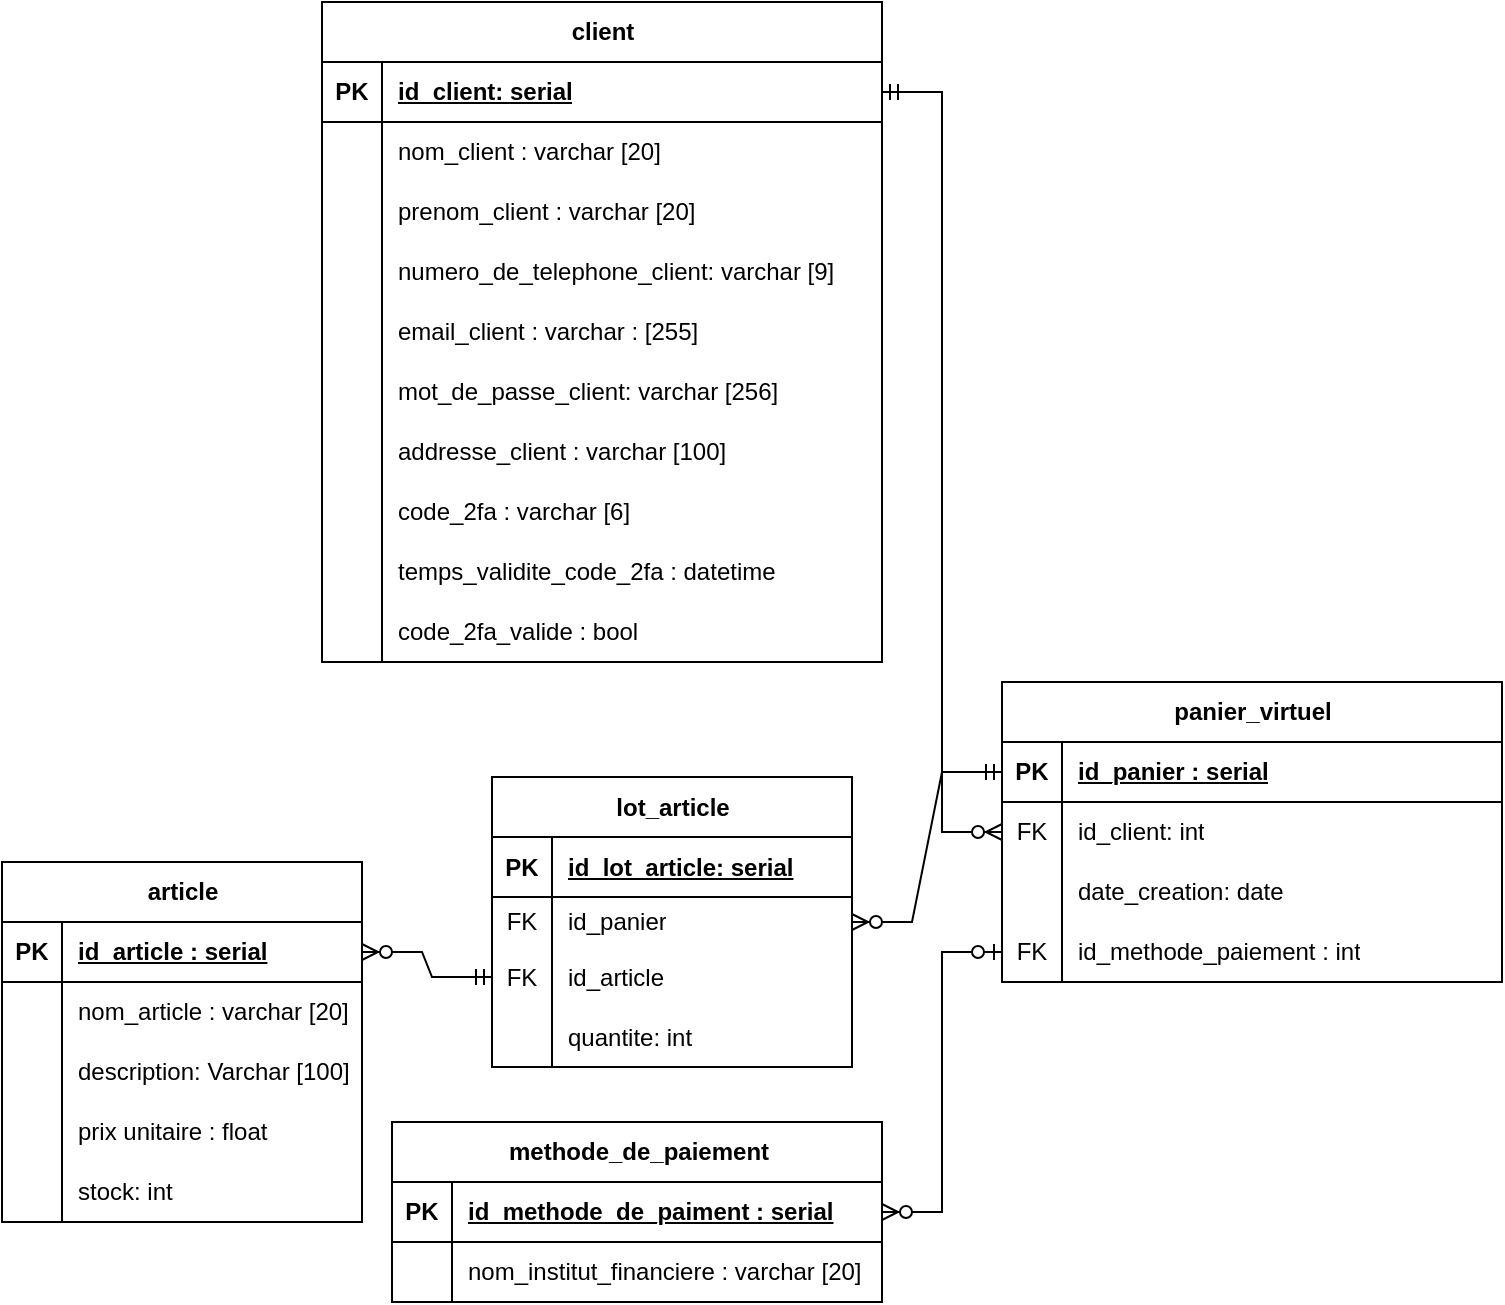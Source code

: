 <mxfile version="28.2.0">
  <diagram name="Page-1" id="I8Mj5vgot78SmUXrr3s4">
    <mxGraphModel dx="1418" dy="786" grid="1" gridSize="10" guides="1" tooltips="1" connect="1" arrows="1" fold="1" page="1" pageScale="1" pageWidth="827" pageHeight="1169" math="0" shadow="0">
      <root>
        <mxCell id="0" />
        <mxCell id="1" parent="0" />
        <mxCell id="V32-jSv06rz6AcQHik9H-1" value="client" style="shape=table;startSize=30;container=1;collapsible=1;childLayout=tableLayout;fixedRows=1;rowLines=0;fontStyle=1;align=center;resizeLast=1;html=1;" parent="1" vertex="1">
          <mxGeometry x="470" y="190" width="280" height="330" as="geometry" />
        </mxCell>
        <mxCell id="V32-jSv06rz6AcQHik9H-2" value="" style="shape=tableRow;horizontal=0;startSize=0;swimlaneHead=0;swimlaneBody=0;fillColor=none;collapsible=0;dropTarget=0;points=[[0,0.5],[1,0.5]];portConstraint=eastwest;top=0;left=0;right=0;bottom=1;" parent="V32-jSv06rz6AcQHik9H-1" vertex="1">
          <mxGeometry y="30" width="280" height="30" as="geometry" />
        </mxCell>
        <mxCell id="V32-jSv06rz6AcQHik9H-3" value="PK" style="shape=partialRectangle;connectable=0;fillColor=none;top=0;left=0;bottom=0;right=0;fontStyle=1;overflow=hidden;whiteSpace=wrap;html=1;" parent="V32-jSv06rz6AcQHik9H-2" vertex="1">
          <mxGeometry width="30" height="30" as="geometry">
            <mxRectangle width="30" height="30" as="alternateBounds" />
          </mxGeometry>
        </mxCell>
        <mxCell id="V32-jSv06rz6AcQHik9H-4" value="id_client: serial" style="shape=partialRectangle;connectable=0;fillColor=none;top=0;left=0;bottom=0;right=0;align=left;spacingLeft=6;fontStyle=5;overflow=hidden;whiteSpace=wrap;html=1;" parent="V32-jSv06rz6AcQHik9H-2" vertex="1">
          <mxGeometry x="30" width="250" height="30" as="geometry">
            <mxRectangle width="250" height="30" as="alternateBounds" />
          </mxGeometry>
        </mxCell>
        <mxCell id="V32-jSv06rz6AcQHik9H-5" value="" style="shape=tableRow;horizontal=0;startSize=0;swimlaneHead=0;swimlaneBody=0;fillColor=none;collapsible=0;dropTarget=0;points=[[0,0.5],[1,0.5]];portConstraint=eastwest;top=0;left=0;right=0;bottom=0;" parent="V32-jSv06rz6AcQHik9H-1" vertex="1">
          <mxGeometry y="60" width="280" height="30" as="geometry" />
        </mxCell>
        <mxCell id="V32-jSv06rz6AcQHik9H-6" value="" style="shape=partialRectangle;connectable=0;fillColor=none;top=0;left=0;bottom=0;right=0;editable=1;overflow=hidden;whiteSpace=wrap;html=1;" parent="V32-jSv06rz6AcQHik9H-5" vertex="1">
          <mxGeometry width="30" height="30" as="geometry">
            <mxRectangle width="30" height="30" as="alternateBounds" />
          </mxGeometry>
        </mxCell>
        <mxCell id="V32-jSv06rz6AcQHik9H-7" value="nom_client : varchar [20]" style="shape=partialRectangle;connectable=0;fillColor=none;top=0;left=0;bottom=0;right=0;align=left;spacingLeft=6;overflow=hidden;whiteSpace=wrap;html=1;" parent="V32-jSv06rz6AcQHik9H-5" vertex="1">
          <mxGeometry x="30" width="250" height="30" as="geometry">
            <mxRectangle width="250" height="30" as="alternateBounds" />
          </mxGeometry>
        </mxCell>
        <mxCell id="V32-jSv06rz6AcQHik9H-8" value="" style="shape=tableRow;horizontal=0;startSize=0;swimlaneHead=0;swimlaneBody=0;fillColor=none;collapsible=0;dropTarget=0;points=[[0,0.5],[1,0.5]];portConstraint=eastwest;top=0;left=0;right=0;bottom=0;" parent="V32-jSv06rz6AcQHik9H-1" vertex="1">
          <mxGeometry y="90" width="280" height="30" as="geometry" />
        </mxCell>
        <mxCell id="V32-jSv06rz6AcQHik9H-9" value="" style="shape=partialRectangle;connectable=0;fillColor=none;top=0;left=0;bottom=0;right=0;editable=1;overflow=hidden;whiteSpace=wrap;html=1;" parent="V32-jSv06rz6AcQHik9H-8" vertex="1">
          <mxGeometry width="30" height="30" as="geometry">
            <mxRectangle width="30" height="30" as="alternateBounds" />
          </mxGeometry>
        </mxCell>
        <mxCell id="V32-jSv06rz6AcQHik9H-10" value="prenom_client : varchar [20]" style="shape=partialRectangle;connectable=0;fillColor=none;top=0;left=0;bottom=0;right=0;align=left;spacingLeft=6;overflow=hidden;whiteSpace=wrap;html=1;" parent="V32-jSv06rz6AcQHik9H-8" vertex="1">
          <mxGeometry x="30" width="250" height="30" as="geometry">
            <mxRectangle width="250" height="30" as="alternateBounds" />
          </mxGeometry>
        </mxCell>
        <mxCell id="V32-jSv06rz6AcQHik9H-11" value="" style="shape=tableRow;horizontal=0;startSize=0;swimlaneHead=0;swimlaneBody=0;fillColor=none;collapsible=0;dropTarget=0;points=[[0,0.5],[1,0.5]];portConstraint=eastwest;top=0;left=0;right=0;bottom=0;" parent="V32-jSv06rz6AcQHik9H-1" vertex="1">
          <mxGeometry y="120" width="280" height="30" as="geometry" />
        </mxCell>
        <mxCell id="V32-jSv06rz6AcQHik9H-12" value="" style="shape=partialRectangle;connectable=0;fillColor=none;top=0;left=0;bottom=0;right=0;editable=1;overflow=hidden;whiteSpace=wrap;html=1;" parent="V32-jSv06rz6AcQHik9H-11" vertex="1">
          <mxGeometry width="30" height="30" as="geometry">
            <mxRectangle width="30" height="30" as="alternateBounds" />
          </mxGeometry>
        </mxCell>
        <mxCell id="V32-jSv06rz6AcQHik9H-13" value="numero_de_telephone_client: varchar [9]" style="shape=partialRectangle;connectable=0;fillColor=none;top=0;left=0;bottom=0;right=0;align=left;spacingLeft=6;overflow=hidden;whiteSpace=wrap;html=1;" parent="V32-jSv06rz6AcQHik9H-11" vertex="1">
          <mxGeometry x="30" width="250" height="30" as="geometry">
            <mxRectangle width="250" height="30" as="alternateBounds" />
          </mxGeometry>
        </mxCell>
        <mxCell id="V32-jSv06rz6AcQHik9H-14" style="shape=tableRow;horizontal=0;startSize=0;swimlaneHead=0;swimlaneBody=0;fillColor=none;collapsible=0;dropTarget=0;points=[[0,0.5],[1,0.5]];portConstraint=eastwest;top=0;left=0;right=0;bottom=0;" parent="V32-jSv06rz6AcQHik9H-1" vertex="1">
          <mxGeometry y="150" width="280" height="30" as="geometry" />
        </mxCell>
        <mxCell id="V32-jSv06rz6AcQHik9H-15" style="shape=partialRectangle;connectable=0;fillColor=none;top=0;left=0;bottom=0;right=0;editable=1;overflow=hidden;whiteSpace=wrap;html=1;" parent="V32-jSv06rz6AcQHik9H-14" vertex="1">
          <mxGeometry width="30" height="30" as="geometry">
            <mxRectangle width="30" height="30" as="alternateBounds" />
          </mxGeometry>
        </mxCell>
        <mxCell id="V32-jSv06rz6AcQHik9H-16" value="email_client : varchar : [255]" style="shape=partialRectangle;connectable=0;fillColor=none;top=0;left=0;bottom=0;right=0;align=left;spacingLeft=6;overflow=hidden;whiteSpace=wrap;html=1;" parent="V32-jSv06rz6AcQHik9H-14" vertex="1">
          <mxGeometry x="30" width="250" height="30" as="geometry">
            <mxRectangle width="250" height="30" as="alternateBounds" />
          </mxGeometry>
        </mxCell>
        <mxCell id="V32-jSv06rz6AcQHik9H-17" style="shape=tableRow;horizontal=0;startSize=0;swimlaneHead=0;swimlaneBody=0;fillColor=none;collapsible=0;dropTarget=0;points=[[0,0.5],[1,0.5]];portConstraint=eastwest;top=0;left=0;right=0;bottom=0;" parent="V32-jSv06rz6AcQHik9H-1" vertex="1">
          <mxGeometry y="180" width="280" height="30" as="geometry" />
        </mxCell>
        <mxCell id="V32-jSv06rz6AcQHik9H-18" style="shape=partialRectangle;connectable=0;fillColor=none;top=0;left=0;bottom=0;right=0;editable=1;overflow=hidden;whiteSpace=wrap;html=1;" parent="V32-jSv06rz6AcQHik9H-17" vertex="1">
          <mxGeometry width="30" height="30" as="geometry">
            <mxRectangle width="30" height="30" as="alternateBounds" />
          </mxGeometry>
        </mxCell>
        <mxCell id="V32-jSv06rz6AcQHik9H-19" value="mot_de_passe_client: varchar [256]" style="shape=partialRectangle;connectable=0;fillColor=none;top=0;left=0;bottom=0;right=0;align=left;spacingLeft=6;overflow=hidden;whiteSpace=wrap;html=1;" parent="V32-jSv06rz6AcQHik9H-17" vertex="1">
          <mxGeometry x="30" width="250" height="30" as="geometry">
            <mxRectangle width="250" height="30" as="alternateBounds" />
          </mxGeometry>
        </mxCell>
        <mxCell id="V32-jSv06rz6AcQHik9H-20" style="shape=tableRow;horizontal=0;startSize=0;swimlaneHead=0;swimlaneBody=0;fillColor=none;collapsible=0;dropTarget=0;points=[[0,0.5],[1,0.5]];portConstraint=eastwest;top=0;left=0;right=0;bottom=0;" parent="V32-jSv06rz6AcQHik9H-1" vertex="1">
          <mxGeometry y="210" width="280" height="30" as="geometry" />
        </mxCell>
        <mxCell id="V32-jSv06rz6AcQHik9H-21" style="shape=partialRectangle;connectable=0;fillColor=none;top=0;left=0;bottom=0;right=0;editable=1;overflow=hidden;whiteSpace=wrap;html=1;" parent="V32-jSv06rz6AcQHik9H-20" vertex="1">
          <mxGeometry width="30" height="30" as="geometry">
            <mxRectangle width="30" height="30" as="alternateBounds" />
          </mxGeometry>
        </mxCell>
        <mxCell id="V32-jSv06rz6AcQHik9H-22" value="addresse_client : varchar [100]" style="shape=partialRectangle;connectable=0;fillColor=none;top=0;left=0;bottom=0;right=0;align=left;spacingLeft=6;overflow=hidden;whiteSpace=wrap;html=1;" parent="V32-jSv06rz6AcQHik9H-20" vertex="1">
          <mxGeometry x="30" width="250" height="30" as="geometry">
            <mxRectangle width="250" height="30" as="alternateBounds" />
          </mxGeometry>
        </mxCell>
        <mxCell id="V32-jSv06rz6AcQHik9H-26" style="shape=tableRow;horizontal=0;startSize=0;swimlaneHead=0;swimlaneBody=0;fillColor=none;collapsible=0;dropTarget=0;points=[[0,0.5],[1,0.5]];portConstraint=eastwest;top=0;left=0;right=0;bottom=0;" parent="V32-jSv06rz6AcQHik9H-1" vertex="1">
          <mxGeometry y="240" width="280" height="30" as="geometry" />
        </mxCell>
        <mxCell id="V32-jSv06rz6AcQHik9H-27" style="shape=partialRectangle;connectable=0;fillColor=none;top=0;left=0;bottom=0;right=0;editable=1;overflow=hidden;whiteSpace=wrap;html=1;" parent="V32-jSv06rz6AcQHik9H-26" vertex="1">
          <mxGeometry width="30" height="30" as="geometry">
            <mxRectangle width="30" height="30" as="alternateBounds" />
          </mxGeometry>
        </mxCell>
        <mxCell id="V32-jSv06rz6AcQHik9H-28" value="code_2fa : varchar [6]" style="shape=partialRectangle;connectable=0;fillColor=none;top=0;left=0;bottom=0;right=0;align=left;spacingLeft=6;overflow=hidden;whiteSpace=wrap;html=1;" parent="V32-jSv06rz6AcQHik9H-26" vertex="1">
          <mxGeometry x="30" width="250" height="30" as="geometry">
            <mxRectangle width="250" height="30" as="alternateBounds" />
          </mxGeometry>
        </mxCell>
        <mxCell id="V32-jSv06rz6AcQHik9H-29" style="shape=tableRow;horizontal=0;startSize=0;swimlaneHead=0;swimlaneBody=0;fillColor=none;collapsible=0;dropTarget=0;points=[[0,0.5],[1,0.5]];portConstraint=eastwest;top=0;left=0;right=0;bottom=0;" parent="V32-jSv06rz6AcQHik9H-1" vertex="1">
          <mxGeometry y="270" width="280" height="30" as="geometry" />
        </mxCell>
        <mxCell id="V32-jSv06rz6AcQHik9H-30" style="shape=partialRectangle;connectable=0;fillColor=none;top=0;left=0;bottom=0;right=0;editable=1;overflow=hidden;whiteSpace=wrap;html=1;" parent="V32-jSv06rz6AcQHik9H-29" vertex="1">
          <mxGeometry width="30" height="30" as="geometry">
            <mxRectangle width="30" height="30" as="alternateBounds" />
          </mxGeometry>
        </mxCell>
        <mxCell id="V32-jSv06rz6AcQHik9H-31" value="temps_validite_code_2fa : datetime" style="shape=partialRectangle;connectable=0;fillColor=none;top=0;left=0;bottom=0;right=0;align=left;spacingLeft=6;overflow=hidden;whiteSpace=wrap;html=1;" parent="V32-jSv06rz6AcQHik9H-29" vertex="1">
          <mxGeometry x="30" width="250" height="30" as="geometry">
            <mxRectangle width="250" height="30" as="alternateBounds" />
          </mxGeometry>
        </mxCell>
        <mxCell id="V32-jSv06rz6AcQHik9H-32" style="shape=tableRow;horizontal=0;startSize=0;swimlaneHead=0;swimlaneBody=0;fillColor=none;collapsible=0;dropTarget=0;points=[[0,0.5],[1,0.5]];portConstraint=eastwest;top=0;left=0;right=0;bottom=0;" parent="V32-jSv06rz6AcQHik9H-1" vertex="1">
          <mxGeometry y="300" width="280" height="30" as="geometry" />
        </mxCell>
        <mxCell id="V32-jSv06rz6AcQHik9H-33" style="shape=partialRectangle;connectable=0;fillColor=none;top=0;left=0;bottom=0;right=0;editable=1;overflow=hidden;whiteSpace=wrap;html=1;" parent="V32-jSv06rz6AcQHik9H-32" vertex="1">
          <mxGeometry width="30" height="30" as="geometry">
            <mxRectangle width="30" height="30" as="alternateBounds" />
          </mxGeometry>
        </mxCell>
        <mxCell id="V32-jSv06rz6AcQHik9H-34" value="code_2fa_valide : bool" style="shape=partialRectangle;connectable=0;fillColor=none;top=0;left=0;bottom=0;right=0;align=left;spacingLeft=6;overflow=hidden;whiteSpace=wrap;html=1;" parent="V32-jSv06rz6AcQHik9H-32" vertex="1">
          <mxGeometry x="30" width="250" height="30" as="geometry">
            <mxRectangle width="250" height="30" as="alternateBounds" />
          </mxGeometry>
        </mxCell>
        <mxCell id="V32-jSv06rz6AcQHik9H-35" value="panier_virtuel" style="shape=table;startSize=30;container=1;collapsible=1;childLayout=tableLayout;fixedRows=1;rowLines=0;fontStyle=1;align=center;resizeLast=1;html=1;" parent="1" vertex="1">
          <mxGeometry x="810" y="530" width="250" height="150" as="geometry" />
        </mxCell>
        <mxCell id="V32-jSv06rz6AcQHik9H-36" value="" style="shape=tableRow;horizontal=0;startSize=0;swimlaneHead=0;swimlaneBody=0;fillColor=none;collapsible=0;dropTarget=0;points=[[0,0.5],[1,0.5]];portConstraint=eastwest;top=0;left=0;right=0;bottom=1;" parent="V32-jSv06rz6AcQHik9H-35" vertex="1">
          <mxGeometry y="30" width="250" height="30" as="geometry" />
        </mxCell>
        <mxCell id="V32-jSv06rz6AcQHik9H-37" value="PK" style="shape=partialRectangle;connectable=0;fillColor=none;top=0;left=0;bottom=0;right=0;fontStyle=1;overflow=hidden;whiteSpace=wrap;html=1;" parent="V32-jSv06rz6AcQHik9H-36" vertex="1">
          <mxGeometry width="30" height="30" as="geometry">
            <mxRectangle width="30" height="30" as="alternateBounds" />
          </mxGeometry>
        </mxCell>
        <mxCell id="V32-jSv06rz6AcQHik9H-38" value="id_panier : serial" style="shape=partialRectangle;connectable=0;fillColor=none;top=0;left=0;bottom=0;right=0;align=left;spacingLeft=6;fontStyle=5;overflow=hidden;whiteSpace=wrap;html=1;" parent="V32-jSv06rz6AcQHik9H-36" vertex="1">
          <mxGeometry x="30" width="220" height="30" as="geometry">
            <mxRectangle width="220" height="30" as="alternateBounds" />
          </mxGeometry>
        </mxCell>
        <mxCell id="V32-jSv06rz6AcQHik9H-39" value="" style="shape=tableRow;horizontal=0;startSize=0;swimlaneHead=0;swimlaneBody=0;fillColor=none;collapsible=0;dropTarget=0;points=[[0,0.5],[1,0.5]];portConstraint=eastwest;top=0;left=0;right=0;bottom=0;" parent="V32-jSv06rz6AcQHik9H-35" vertex="1">
          <mxGeometry y="60" width="250" height="30" as="geometry" />
        </mxCell>
        <mxCell id="V32-jSv06rz6AcQHik9H-40" value="FK" style="shape=partialRectangle;connectable=0;fillColor=none;top=0;left=0;bottom=0;right=0;editable=1;overflow=hidden;whiteSpace=wrap;html=1;" parent="V32-jSv06rz6AcQHik9H-39" vertex="1">
          <mxGeometry width="30" height="30" as="geometry">
            <mxRectangle width="30" height="30" as="alternateBounds" />
          </mxGeometry>
        </mxCell>
        <mxCell id="V32-jSv06rz6AcQHik9H-41" value="id_client: int" style="shape=partialRectangle;connectable=0;fillColor=none;top=0;left=0;bottom=0;right=0;align=left;spacingLeft=6;overflow=hidden;whiteSpace=wrap;html=1;" parent="V32-jSv06rz6AcQHik9H-39" vertex="1">
          <mxGeometry x="30" width="220" height="30" as="geometry">
            <mxRectangle width="220" height="30" as="alternateBounds" />
          </mxGeometry>
        </mxCell>
        <mxCell id="V32-jSv06rz6AcQHik9H-42" value="" style="shape=tableRow;horizontal=0;startSize=0;swimlaneHead=0;swimlaneBody=0;fillColor=none;collapsible=0;dropTarget=0;points=[[0,0.5],[1,0.5]];portConstraint=eastwest;top=0;left=0;right=0;bottom=0;" parent="V32-jSv06rz6AcQHik9H-35" vertex="1">
          <mxGeometry y="90" width="250" height="30" as="geometry" />
        </mxCell>
        <mxCell id="V32-jSv06rz6AcQHik9H-43" value="" style="shape=partialRectangle;connectable=0;fillColor=none;top=0;left=0;bottom=0;right=0;editable=1;overflow=hidden;whiteSpace=wrap;html=1;" parent="V32-jSv06rz6AcQHik9H-42" vertex="1">
          <mxGeometry width="30" height="30" as="geometry">
            <mxRectangle width="30" height="30" as="alternateBounds" />
          </mxGeometry>
        </mxCell>
        <mxCell id="V32-jSv06rz6AcQHik9H-44" value="date_creation: date" style="shape=partialRectangle;connectable=0;fillColor=none;top=0;left=0;bottom=0;right=0;align=left;spacingLeft=6;overflow=hidden;whiteSpace=wrap;html=1;" parent="V32-jSv06rz6AcQHik9H-42" vertex="1">
          <mxGeometry x="30" width="220" height="30" as="geometry">
            <mxRectangle width="220" height="30" as="alternateBounds" />
          </mxGeometry>
        </mxCell>
        <mxCell id="QBYNHhaXbk0cx6h7wfVF-1" style="shape=tableRow;horizontal=0;startSize=0;swimlaneHead=0;swimlaneBody=0;fillColor=none;collapsible=0;dropTarget=0;points=[[0,0.5],[1,0.5]];portConstraint=eastwest;top=0;left=0;right=0;bottom=0;" vertex="1" parent="V32-jSv06rz6AcQHik9H-35">
          <mxGeometry y="120" width="250" height="30" as="geometry" />
        </mxCell>
        <mxCell id="QBYNHhaXbk0cx6h7wfVF-2" value="FK" style="shape=partialRectangle;connectable=0;fillColor=none;top=0;left=0;bottom=0;right=0;editable=1;overflow=hidden;whiteSpace=wrap;html=1;" vertex="1" parent="QBYNHhaXbk0cx6h7wfVF-1">
          <mxGeometry width="30" height="30" as="geometry">
            <mxRectangle width="30" height="30" as="alternateBounds" />
          </mxGeometry>
        </mxCell>
        <mxCell id="QBYNHhaXbk0cx6h7wfVF-3" value="id_methode_paiement : int" style="shape=partialRectangle;connectable=0;fillColor=none;top=0;left=0;bottom=0;right=0;align=left;spacingLeft=6;overflow=hidden;whiteSpace=wrap;html=1;" vertex="1" parent="QBYNHhaXbk0cx6h7wfVF-1">
          <mxGeometry x="30" width="220" height="30" as="geometry">
            <mxRectangle width="220" height="30" as="alternateBounds" />
          </mxGeometry>
        </mxCell>
        <mxCell id="V32-jSv06rz6AcQHik9H-45" value="article" style="shape=table;startSize=30;container=1;collapsible=1;childLayout=tableLayout;fixedRows=1;rowLines=0;fontStyle=1;align=center;resizeLast=1;html=1;" parent="1" vertex="1">
          <mxGeometry x="310" y="620" width="180" height="180" as="geometry" />
        </mxCell>
        <mxCell id="V32-jSv06rz6AcQHik9H-46" value="" style="shape=tableRow;horizontal=0;startSize=0;swimlaneHead=0;swimlaneBody=0;fillColor=none;collapsible=0;dropTarget=0;points=[[0,0.5],[1,0.5]];portConstraint=eastwest;top=0;left=0;right=0;bottom=1;" parent="V32-jSv06rz6AcQHik9H-45" vertex="1">
          <mxGeometry y="30" width="180" height="30" as="geometry" />
        </mxCell>
        <mxCell id="V32-jSv06rz6AcQHik9H-47" value="PK" style="shape=partialRectangle;connectable=0;fillColor=none;top=0;left=0;bottom=0;right=0;fontStyle=1;overflow=hidden;whiteSpace=wrap;html=1;" parent="V32-jSv06rz6AcQHik9H-46" vertex="1">
          <mxGeometry width="30" height="30" as="geometry">
            <mxRectangle width="30" height="30" as="alternateBounds" />
          </mxGeometry>
        </mxCell>
        <mxCell id="V32-jSv06rz6AcQHik9H-48" value="id_article : serial" style="shape=partialRectangle;connectable=0;fillColor=none;top=0;left=0;bottom=0;right=0;align=left;spacingLeft=6;fontStyle=5;overflow=hidden;whiteSpace=wrap;html=1;" parent="V32-jSv06rz6AcQHik9H-46" vertex="1">
          <mxGeometry x="30" width="150" height="30" as="geometry">
            <mxRectangle width="150" height="30" as="alternateBounds" />
          </mxGeometry>
        </mxCell>
        <mxCell id="V32-jSv06rz6AcQHik9H-49" value="" style="shape=tableRow;horizontal=0;startSize=0;swimlaneHead=0;swimlaneBody=0;fillColor=none;collapsible=0;dropTarget=0;points=[[0,0.5],[1,0.5]];portConstraint=eastwest;top=0;left=0;right=0;bottom=0;" parent="V32-jSv06rz6AcQHik9H-45" vertex="1">
          <mxGeometry y="60" width="180" height="30" as="geometry" />
        </mxCell>
        <mxCell id="V32-jSv06rz6AcQHik9H-50" value="" style="shape=partialRectangle;connectable=0;fillColor=none;top=0;left=0;bottom=0;right=0;editable=1;overflow=hidden;whiteSpace=wrap;html=1;" parent="V32-jSv06rz6AcQHik9H-49" vertex="1">
          <mxGeometry width="30" height="30" as="geometry">
            <mxRectangle width="30" height="30" as="alternateBounds" />
          </mxGeometry>
        </mxCell>
        <mxCell id="V32-jSv06rz6AcQHik9H-51" value="nom_article : varchar [20]" style="shape=partialRectangle;connectable=0;fillColor=none;top=0;left=0;bottom=0;right=0;align=left;spacingLeft=6;overflow=hidden;whiteSpace=wrap;html=1;" parent="V32-jSv06rz6AcQHik9H-49" vertex="1">
          <mxGeometry x="30" width="150" height="30" as="geometry">
            <mxRectangle width="150" height="30" as="alternateBounds" />
          </mxGeometry>
        </mxCell>
        <mxCell id="V32-jSv06rz6AcQHik9H-52" value="" style="shape=tableRow;horizontal=0;startSize=0;swimlaneHead=0;swimlaneBody=0;fillColor=none;collapsible=0;dropTarget=0;points=[[0,0.5],[1,0.5]];portConstraint=eastwest;top=0;left=0;right=0;bottom=0;" parent="V32-jSv06rz6AcQHik9H-45" vertex="1">
          <mxGeometry y="90" width="180" height="30" as="geometry" />
        </mxCell>
        <mxCell id="V32-jSv06rz6AcQHik9H-53" value="" style="shape=partialRectangle;connectable=0;fillColor=none;top=0;left=0;bottom=0;right=0;editable=1;overflow=hidden;whiteSpace=wrap;html=1;" parent="V32-jSv06rz6AcQHik9H-52" vertex="1">
          <mxGeometry width="30" height="30" as="geometry">
            <mxRectangle width="30" height="30" as="alternateBounds" />
          </mxGeometry>
        </mxCell>
        <mxCell id="V32-jSv06rz6AcQHik9H-54" value="description: Varchar [100]" style="shape=partialRectangle;connectable=0;fillColor=none;top=0;left=0;bottom=0;right=0;align=left;spacingLeft=6;overflow=hidden;whiteSpace=wrap;html=1;" parent="V32-jSv06rz6AcQHik9H-52" vertex="1">
          <mxGeometry x="30" width="150" height="30" as="geometry">
            <mxRectangle width="150" height="30" as="alternateBounds" />
          </mxGeometry>
        </mxCell>
        <mxCell id="V32-jSv06rz6AcQHik9H-55" value="" style="shape=tableRow;horizontal=0;startSize=0;swimlaneHead=0;swimlaneBody=0;fillColor=none;collapsible=0;dropTarget=0;points=[[0,0.5],[1,0.5]];portConstraint=eastwest;top=0;left=0;right=0;bottom=0;" parent="V32-jSv06rz6AcQHik9H-45" vertex="1">
          <mxGeometry y="120" width="180" height="30" as="geometry" />
        </mxCell>
        <mxCell id="V32-jSv06rz6AcQHik9H-56" value="" style="shape=partialRectangle;connectable=0;fillColor=none;top=0;left=0;bottom=0;right=0;editable=1;overflow=hidden;whiteSpace=wrap;html=1;" parent="V32-jSv06rz6AcQHik9H-55" vertex="1">
          <mxGeometry width="30" height="30" as="geometry">
            <mxRectangle width="30" height="30" as="alternateBounds" />
          </mxGeometry>
        </mxCell>
        <mxCell id="V32-jSv06rz6AcQHik9H-57" value="prix unitaire : float" style="shape=partialRectangle;connectable=0;fillColor=none;top=0;left=0;bottom=0;right=0;align=left;spacingLeft=6;overflow=hidden;whiteSpace=wrap;html=1;" parent="V32-jSv06rz6AcQHik9H-55" vertex="1">
          <mxGeometry x="30" width="150" height="30" as="geometry">
            <mxRectangle width="150" height="30" as="alternateBounds" />
          </mxGeometry>
        </mxCell>
        <mxCell id="V32-jSv06rz6AcQHik9H-58" style="shape=tableRow;horizontal=0;startSize=0;swimlaneHead=0;swimlaneBody=0;fillColor=none;collapsible=0;dropTarget=0;points=[[0,0.5],[1,0.5]];portConstraint=eastwest;top=0;left=0;right=0;bottom=0;" parent="V32-jSv06rz6AcQHik9H-45" vertex="1">
          <mxGeometry y="150" width="180" height="30" as="geometry" />
        </mxCell>
        <mxCell id="V32-jSv06rz6AcQHik9H-59" style="shape=partialRectangle;connectable=0;fillColor=none;top=0;left=0;bottom=0;right=0;editable=1;overflow=hidden;whiteSpace=wrap;html=1;" parent="V32-jSv06rz6AcQHik9H-58" vertex="1">
          <mxGeometry width="30" height="30" as="geometry">
            <mxRectangle width="30" height="30" as="alternateBounds" />
          </mxGeometry>
        </mxCell>
        <mxCell id="V32-jSv06rz6AcQHik9H-60" value="stock: int&amp;nbsp;" style="shape=partialRectangle;connectable=0;fillColor=none;top=0;left=0;bottom=0;right=0;align=left;spacingLeft=6;overflow=hidden;whiteSpace=wrap;html=1;" parent="V32-jSv06rz6AcQHik9H-58" vertex="1">
          <mxGeometry x="30" width="150" height="30" as="geometry">
            <mxRectangle width="150" height="30" as="alternateBounds" />
          </mxGeometry>
        </mxCell>
        <mxCell id="V32-jSv06rz6AcQHik9H-61" value="lot_article" style="shape=table;startSize=30;container=1;collapsible=1;childLayout=tableLayout;fixedRows=1;rowLines=0;fontStyle=1;align=center;resizeLast=1;html=1;" parent="1" vertex="1">
          <mxGeometry x="555" y="577.5" width="180" height="145" as="geometry" />
        </mxCell>
        <mxCell id="V32-jSv06rz6AcQHik9H-62" value="" style="shape=tableRow;horizontal=0;startSize=0;swimlaneHead=0;swimlaneBody=0;fillColor=none;collapsible=0;dropTarget=0;points=[[0,0.5],[1,0.5]];portConstraint=eastwest;top=0;left=0;right=0;bottom=1;" parent="V32-jSv06rz6AcQHik9H-61" vertex="1">
          <mxGeometry y="30" width="180" height="30" as="geometry" />
        </mxCell>
        <mxCell id="V32-jSv06rz6AcQHik9H-63" value="PK" style="shape=partialRectangle;connectable=0;fillColor=none;top=0;left=0;bottom=0;right=0;fontStyle=1;overflow=hidden;whiteSpace=wrap;html=1;" parent="V32-jSv06rz6AcQHik9H-62" vertex="1">
          <mxGeometry width="30" height="30" as="geometry">
            <mxRectangle width="30" height="30" as="alternateBounds" />
          </mxGeometry>
        </mxCell>
        <mxCell id="V32-jSv06rz6AcQHik9H-64" value="id_lot_article: serial" style="shape=partialRectangle;connectable=0;fillColor=none;top=0;left=0;bottom=0;right=0;align=left;spacingLeft=6;fontStyle=5;overflow=hidden;whiteSpace=wrap;html=1;" parent="V32-jSv06rz6AcQHik9H-62" vertex="1">
          <mxGeometry x="30" width="150" height="30" as="geometry">
            <mxRectangle width="150" height="30" as="alternateBounds" />
          </mxGeometry>
        </mxCell>
        <mxCell id="V32-jSv06rz6AcQHik9H-65" value="" style="shape=tableRow;horizontal=0;startSize=0;swimlaneHead=0;swimlaneBody=0;fillColor=none;collapsible=0;dropTarget=0;points=[[0,0.5],[1,0.5]];portConstraint=eastwest;top=0;left=0;right=0;bottom=0;" parent="V32-jSv06rz6AcQHik9H-61" vertex="1">
          <mxGeometry y="60" width="180" height="25" as="geometry" />
        </mxCell>
        <mxCell id="V32-jSv06rz6AcQHik9H-66" value="FK" style="shape=partialRectangle;connectable=0;fillColor=none;top=0;left=0;bottom=0;right=0;editable=1;overflow=hidden;whiteSpace=wrap;html=1;" parent="V32-jSv06rz6AcQHik9H-65" vertex="1">
          <mxGeometry width="30" height="25" as="geometry">
            <mxRectangle width="30" height="25" as="alternateBounds" />
          </mxGeometry>
        </mxCell>
        <mxCell id="V32-jSv06rz6AcQHik9H-67" value="id_panier" style="shape=partialRectangle;connectable=0;fillColor=none;top=0;left=0;bottom=0;right=0;align=left;spacingLeft=6;overflow=hidden;whiteSpace=wrap;html=1;" parent="V32-jSv06rz6AcQHik9H-65" vertex="1">
          <mxGeometry x="30" width="150" height="25" as="geometry">
            <mxRectangle width="150" height="25" as="alternateBounds" />
          </mxGeometry>
        </mxCell>
        <mxCell id="V32-jSv06rz6AcQHik9H-68" value="" style="shape=tableRow;horizontal=0;startSize=0;swimlaneHead=0;swimlaneBody=0;fillColor=none;collapsible=0;dropTarget=0;points=[[0,0.5],[1,0.5]];portConstraint=eastwest;top=0;left=0;right=0;bottom=0;" parent="V32-jSv06rz6AcQHik9H-61" vertex="1">
          <mxGeometry y="85" width="180" height="30" as="geometry" />
        </mxCell>
        <mxCell id="V32-jSv06rz6AcQHik9H-69" value="FK" style="shape=partialRectangle;connectable=0;fillColor=none;top=0;left=0;bottom=0;right=0;editable=1;overflow=hidden;whiteSpace=wrap;html=1;" parent="V32-jSv06rz6AcQHik9H-68" vertex="1">
          <mxGeometry width="30" height="30" as="geometry">
            <mxRectangle width="30" height="30" as="alternateBounds" />
          </mxGeometry>
        </mxCell>
        <mxCell id="V32-jSv06rz6AcQHik9H-70" value="id_article" style="shape=partialRectangle;connectable=0;fillColor=none;top=0;left=0;bottom=0;right=0;align=left;spacingLeft=6;overflow=hidden;whiteSpace=wrap;html=1;" parent="V32-jSv06rz6AcQHik9H-68" vertex="1">
          <mxGeometry x="30" width="150" height="30" as="geometry">
            <mxRectangle width="150" height="30" as="alternateBounds" />
          </mxGeometry>
        </mxCell>
        <mxCell id="V32-jSv06rz6AcQHik9H-71" style="shape=tableRow;horizontal=0;startSize=0;swimlaneHead=0;swimlaneBody=0;fillColor=none;collapsible=0;dropTarget=0;points=[[0,0.5],[1,0.5]];portConstraint=eastwest;top=0;left=0;right=0;bottom=0;" parent="V32-jSv06rz6AcQHik9H-61" vertex="1">
          <mxGeometry y="115" width="180" height="30" as="geometry" />
        </mxCell>
        <mxCell id="V32-jSv06rz6AcQHik9H-72" value="" style="shape=partialRectangle;connectable=0;fillColor=none;top=0;left=0;bottom=0;right=0;editable=1;overflow=hidden;whiteSpace=wrap;html=1;" parent="V32-jSv06rz6AcQHik9H-71" vertex="1">
          <mxGeometry width="30" height="30" as="geometry">
            <mxRectangle width="30" height="30" as="alternateBounds" />
          </mxGeometry>
        </mxCell>
        <mxCell id="V32-jSv06rz6AcQHik9H-73" value="quantite: int&amp;nbsp;" style="shape=partialRectangle;connectable=0;fillColor=none;top=0;left=0;bottom=0;right=0;align=left;spacingLeft=6;overflow=hidden;whiteSpace=wrap;html=1;" parent="V32-jSv06rz6AcQHik9H-71" vertex="1">
          <mxGeometry x="30" width="150" height="30" as="geometry">
            <mxRectangle width="150" height="30" as="alternateBounds" />
          </mxGeometry>
        </mxCell>
        <mxCell id="V32-jSv06rz6AcQHik9H-84" value="" style="edgeStyle=entityRelationEdgeStyle;fontSize=12;html=1;endArrow=ERzeroToMany;startArrow=ERmandOne;rounded=0;entryX=0;entryY=0.5;entryDx=0;entryDy=0;exitX=1;exitY=0.5;exitDx=0;exitDy=0;" parent="1" source="V32-jSv06rz6AcQHik9H-2" target="V32-jSv06rz6AcQHik9H-39" edge="1">
          <mxGeometry width="100" height="100" relative="1" as="geometry">
            <mxPoint x="675" y="720" as="sourcePoint" />
            <mxPoint x="775" y="620" as="targetPoint" />
          </mxGeometry>
        </mxCell>
        <mxCell id="V32-jSv06rz6AcQHik9H-86" value="" style="edgeStyle=entityRelationEdgeStyle;fontSize=12;html=1;endArrow=ERmandOne;endFill=0;startArrow=ERzeroToMany;rounded=0;entryX=0;entryY=0.5;entryDx=0;entryDy=0;exitX=1;exitY=0.5;exitDx=0;exitDy=0;" parent="1" source="V32-jSv06rz6AcQHik9H-46" target="V32-jSv06rz6AcQHik9H-68" edge="1">
          <mxGeometry width="100" height="100" relative="1" as="geometry">
            <mxPoint x="825" y="930" as="sourcePoint" />
            <mxPoint x="925" y="830" as="targetPoint" />
          </mxGeometry>
        </mxCell>
        <mxCell id="V32-jSv06rz6AcQHik9H-87" value="" style="edgeStyle=entityRelationEdgeStyle;fontSize=12;html=1;endArrow=ERzeroToMany;startArrow=ERmandOne;rounded=0;entryX=1;entryY=0.5;entryDx=0;entryDy=0;exitX=0;exitY=0.5;exitDx=0;exitDy=0;startFill=0;" parent="1" source="V32-jSv06rz6AcQHik9H-36" target="V32-jSv06rz6AcQHik9H-65" edge="1">
          <mxGeometry width="100" height="100" relative="1" as="geometry">
            <mxPoint x="1025.0" y="670" as="sourcePoint" />
            <mxPoint x="1015.0" y="935" as="targetPoint" />
            <Array as="points">
              <mxPoint x="965" y="945" />
            </Array>
          </mxGeometry>
        </mxCell>
        <mxCell id="V32-jSv06rz6AcQHik9H-88" value="methode_de_paiement" style="shape=table;startSize=30;container=1;collapsible=1;childLayout=tableLayout;fixedRows=1;rowLines=0;fontStyle=1;align=center;resizeLast=1;html=1;" parent="1" vertex="1">
          <mxGeometry x="505" y="750" width="245" height="90" as="geometry" />
        </mxCell>
        <mxCell id="V32-jSv06rz6AcQHik9H-89" value="" style="shape=tableRow;horizontal=0;startSize=0;swimlaneHead=0;swimlaneBody=0;fillColor=none;collapsible=0;dropTarget=0;points=[[0,0.5],[1,0.5]];portConstraint=eastwest;top=0;left=0;right=0;bottom=1;" parent="V32-jSv06rz6AcQHik9H-88" vertex="1">
          <mxGeometry y="30" width="245" height="30" as="geometry" />
        </mxCell>
        <mxCell id="V32-jSv06rz6AcQHik9H-90" value="PK" style="shape=partialRectangle;connectable=0;fillColor=none;top=0;left=0;bottom=0;right=0;fontStyle=1;overflow=hidden;whiteSpace=wrap;html=1;" parent="V32-jSv06rz6AcQHik9H-89" vertex="1">
          <mxGeometry width="30" height="30" as="geometry">
            <mxRectangle width="30" height="30" as="alternateBounds" />
          </mxGeometry>
        </mxCell>
        <mxCell id="V32-jSv06rz6AcQHik9H-91" value="&lt;span style=&quot;text-align: center; text-wrap-mode: nowrap;&quot;&gt;id_methode_de_paiment : serial&lt;/span&gt;" style="shape=partialRectangle;connectable=0;fillColor=none;top=0;left=0;bottom=0;right=0;align=left;spacingLeft=6;fontStyle=5;overflow=hidden;whiteSpace=wrap;html=1;" parent="V32-jSv06rz6AcQHik9H-89" vertex="1">
          <mxGeometry x="30" width="215" height="30" as="geometry">
            <mxRectangle width="215" height="30" as="alternateBounds" />
          </mxGeometry>
        </mxCell>
        <mxCell id="V32-jSv06rz6AcQHik9H-92" value="" style="shape=tableRow;horizontal=0;startSize=0;swimlaneHead=0;swimlaneBody=0;fillColor=none;collapsible=0;dropTarget=0;points=[[0,0.5],[1,0.5]];portConstraint=eastwest;top=0;left=0;right=0;bottom=0;" parent="V32-jSv06rz6AcQHik9H-88" vertex="1">
          <mxGeometry y="60" width="245" height="30" as="geometry" />
        </mxCell>
        <mxCell id="V32-jSv06rz6AcQHik9H-93" value="" style="shape=partialRectangle;connectable=0;fillColor=none;top=0;left=0;bottom=0;right=0;editable=1;overflow=hidden;whiteSpace=wrap;html=1;" parent="V32-jSv06rz6AcQHik9H-92" vertex="1">
          <mxGeometry width="30" height="30" as="geometry">
            <mxRectangle width="30" height="30" as="alternateBounds" />
          </mxGeometry>
        </mxCell>
        <mxCell id="V32-jSv06rz6AcQHik9H-94" value="nom_institut_financiere : varchar [20]" style="shape=partialRectangle;connectable=0;fillColor=none;top=0;left=0;bottom=0;right=0;align=left;spacingLeft=6;overflow=hidden;whiteSpace=wrap;html=1;" parent="V32-jSv06rz6AcQHik9H-92" vertex="1">
          <mxGeometry x="30" width="215" height="30" as="geometry">
            <mxRectangle width="215" height="30" as="alternateBounds" />
          </mxGeometry>
        </mxCell>
        <mxCell id="V32-jSv06rz6AcQHik9H-95" value="" style="edgeStyle=entityRelationEdgeStyle;fontSize=12;html=1;endArrow=ERzeroToMany;startArrow=ERzeroToOne;rounded=0;entryX=1;entryY=0.5;entryDx=0;entryDy=0;exitX=0;exitY=0.5;exitDx=0;exitDy=0;" parent="1" source="QBYNHhaXbk0cx6h7wfVF-1" target="V32-jSv06rz6AcQHik9H-89" edge="1">
          <mxGeometry width="100" height="100" relative="1" as="geometry">
            <mxPoint x="1475" y="590" as="sourcePoint" />
            <mxPoint x="1575" y="490" as="targetPoint" />
          </mxGeometry>
        </mxCell>
      </root>
    </mxGraphModel>
  </diagram>
</mxfile>
